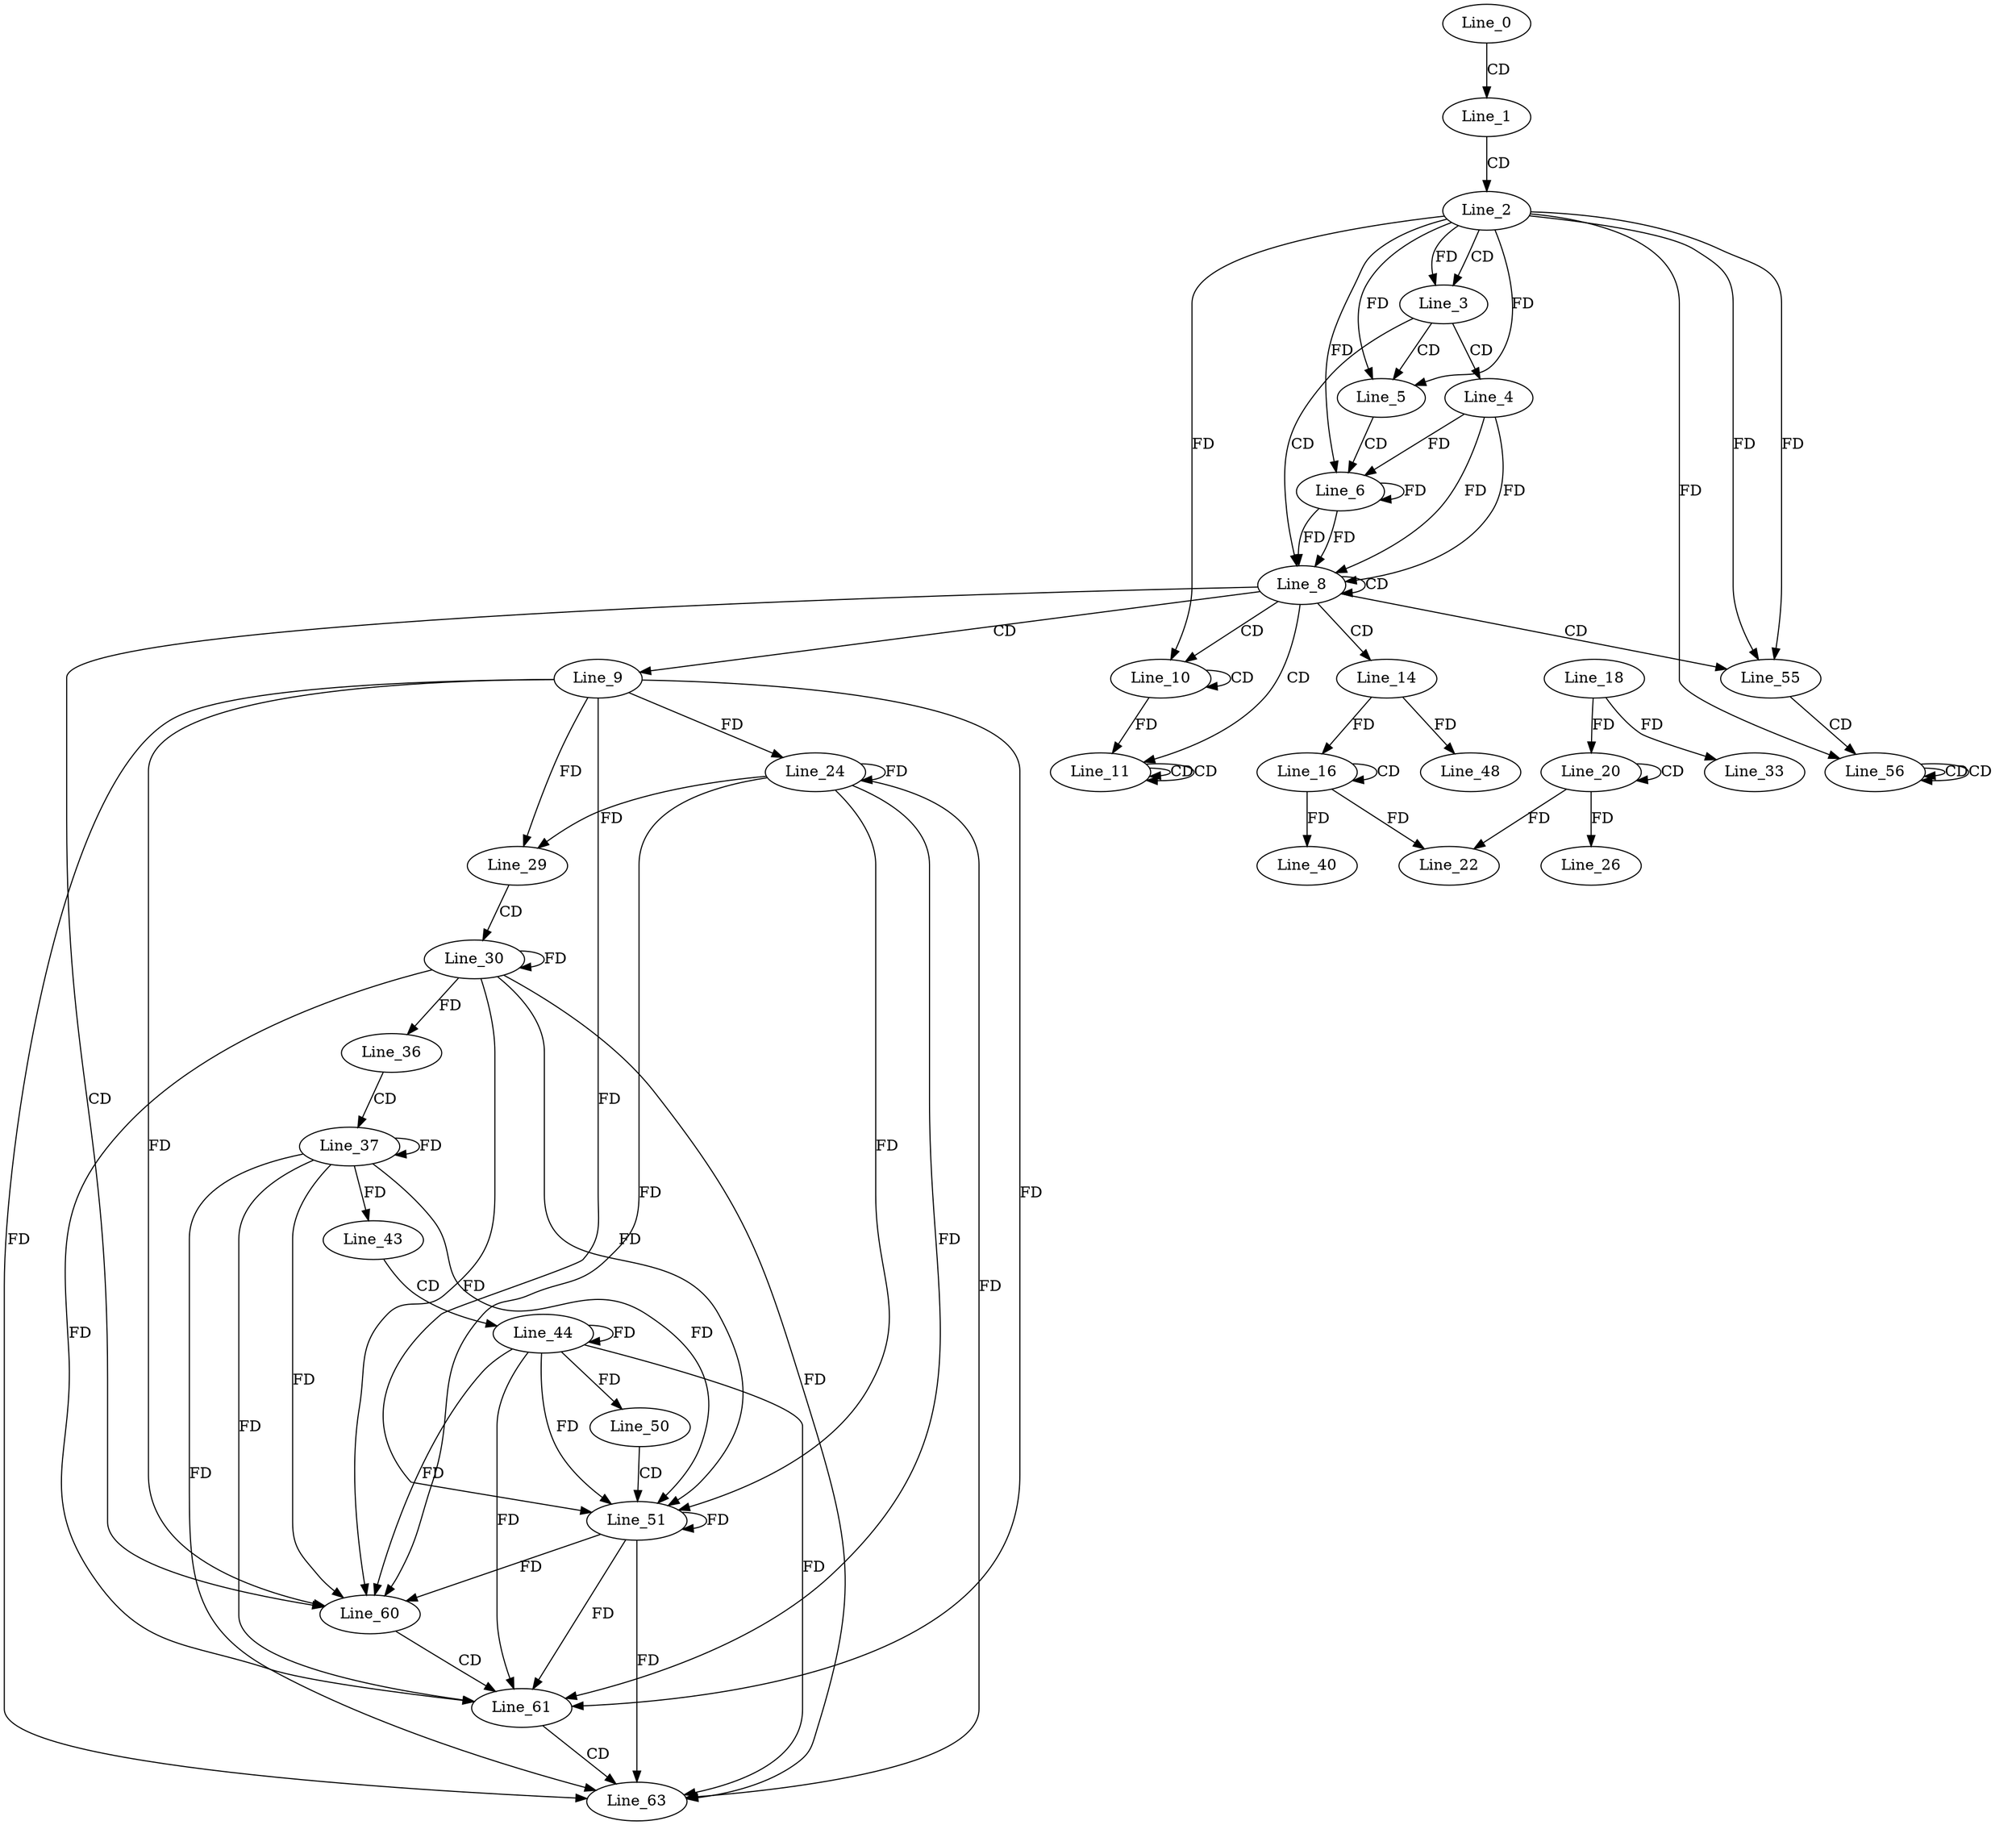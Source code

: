 digraph G {
  Line_0;
  Line_1;
  Line_2;
  Line_3;
  Line_3;
  Line_3;
  Line_4;
  Line_5;
  Line_5;
  Line_5;
  Line_6;
  Line_6;
  Line_8;
  Line_8;
  Line_9;
  Line_10;
  Line_10;
  Line_11;
  Line_11;
  Line_11;
  Line_11;
  Line_11;
  Line_14;
  Line_16;
  Line_16;
  Line_20;
  Line_20;
  Line_18;
  Line_22;
  Line_22;
  Line_24;
  Line_26;
  Line_29;
  Line_30;
  Line_33;
  Line_36;
  Line_37;
  Line_40;
  Line_43;
  Line_44;
  Line_48;
  Line_50;
  Line_51;
  Line_55;
  Line_55;
  Line_56;
  Line_56;
  Line_56;
  Line_60;
  Line_61;
  Line_63;
  Line_0 -> Line_1 [ label="CD" ];
  Line_1 -> Line_2 [ label="CD" ];
  Line_2 -> Line_3 [ label="CD" ];
  Line_2 -> Line_3 [ label="FD" ];
  Line_3 -> Line_4 [ label="CD" ];
  Line_3 -> Line_5 [ label="CD" ];
  Line_2 -> Line_5 [ label="FD" ];
  Line_2 -> Line_5 [ label="FD" ];
  Line_5 -> Line_6 [ label="CD" ];
  Line_4 -> Line_6 [ label="FD" ];
  Line_6 -> Line_6 [ label="FD" ];
  Line_2 -> Line_6 [ label="FD" ];
  Line_3 -> Line_8 [ label="CD" ];
  Line_4 -> Line_8 [ label="FD" ];
  Line_6 -> Line_8 [ label="FD" ];
  Line_8 -> Line_8 [ label="CD" ];
  Line_4 -> Line_8 [ label="FD" ];
  Line_6 -> Line_8 [ label="FD" ];
  Line_8 -> Line_9 [ label="CD" ];
  Line_8 -> Line_10 [ label="CD" ];
  Line_10 -> Line_10 [ label="CD" ];
  Line_2 -> Line_10 [ label="FD" ];
  Line_8 -> Line_11 [ label="CD" ];
  Line_11 -> Line_11 [ label="CD" ];
  Line_10 -> Line_11 [ label="FD" ];
  Line_11 -> Line_11 [ label="CD" ];
  Line_8 -> Line_14 [ label="CD" ];
  Line_16 -> Line_16 [ label="CD" ];
  Line_14 -> Line_16 [ label="FD" ];
  Line_20 -> Line_20 [ label="CD" ];
  Line_18 -> Line_20 [ label="FD" ];
  Line_20 -> Line_22 [ label="FD" ];
  Line_16 -> Line_22 [ label="FD" ];
  Line_9 -> Line_24 [ label="FD" ];
  Line_24 -> Line_24 [ label="FD" ];
  Line_20 -> Line_26 [ label="FD" ];
  Line_9 -> Line_29 [ label="FD" ];
  Line_24 -> Line_29 [ label="FD" ];
  Line_29 -> Line_30 [ label="CD" ];
  Line_30 -> Line_30 [ label="FD" ];
  Line_18 -> Line_33 [ label="FD" ];
  Line_30 -> Line_36 [ label="FD" ];
  Line_36 -> Line_37 [ label="CD" ];
  Line_37 -> Line_37 [ label="FD" ];
  Line_16 -> Line_40 [ label="FD" ];
  Line_37 -> Line_43 [ label="FD" ];
  Line_43 -> Line_44 [ label="CD" ];
  Line_44 -> Line_44 [ label="FD" ];
  Line_14 -> Line_48 [ label="FD" ];
  Line_44 -> Line_50 [ label="FD" ];
  Line_50 -> Line_51 [ label="CD" ];
  Line_9 -> Line_51 [ label="FD" ];
  Line_24 -> Line_51 [ label="FD" ];
  Line_30 -> Line_51 [ label="FD" ];
  Line_37 -> Line_51 [ label="FD" ];
  Line_44 -> Line_51 [ label="FD" ];
  Line_51 -> Line_51 [ label="FD" ];
  Line_8 -> Line_55 [ label="CD" ];
  Line_2 -> Line_55 [ label="FD" ];
  Line_2 -> Line_55 [ label="FD" ];
  Line_55 -> Line_56 [ label="CD" ];
  Line_56 -> Line_56 [ label="CD" ];
  Line_56 -> Line_56 [ label="CD" ];
  Line_2 -> Line_56 [ label="FD" ];
  Line_8 -> Line_60 [ label="CD" ];
  Line_9 -> Line_60 [ label="FD" ];
  Line_24 -> Line_60 [ label="FD" ];
  Line_30 -> Line_60 [ label="FD" ];
  Line_37 -> Line_60 [ label="FD" ];
  Line_44 -> Line_60 [ label="FD" ];
  Line_51 -> Line_60 [ label="FD" ];
  Line_60 -> Line_61 [ label="CD" ];
  Line_9 -> Line_61 [ label="FD" ];
  Line_24 -> Line_61 [ label="FD" ];
  Line_30 -> Line_61 [ label="FD" ];
  Line_37 -> Line_61 [ label="FD" ];
  Line_44 -> Line_61 [ label="FD" ];
  Line_51 -> Line_61 [ label="FD" ];
  Line_61 -> Line_63 [ label="CD" ];
  Line_9 -> Line_63 [ label="FD" ];
  Line_24 -> Line_63 [ label="FD" ];
  Line_30 -> Line_63 [ label="FD" ];
  Line_37 -> Line_63 [ label="FD" ];
  Line_44 -> Line_63 [ label="FD" ];
  Line_51 -> Line_63 [ label="FD" ];
}
